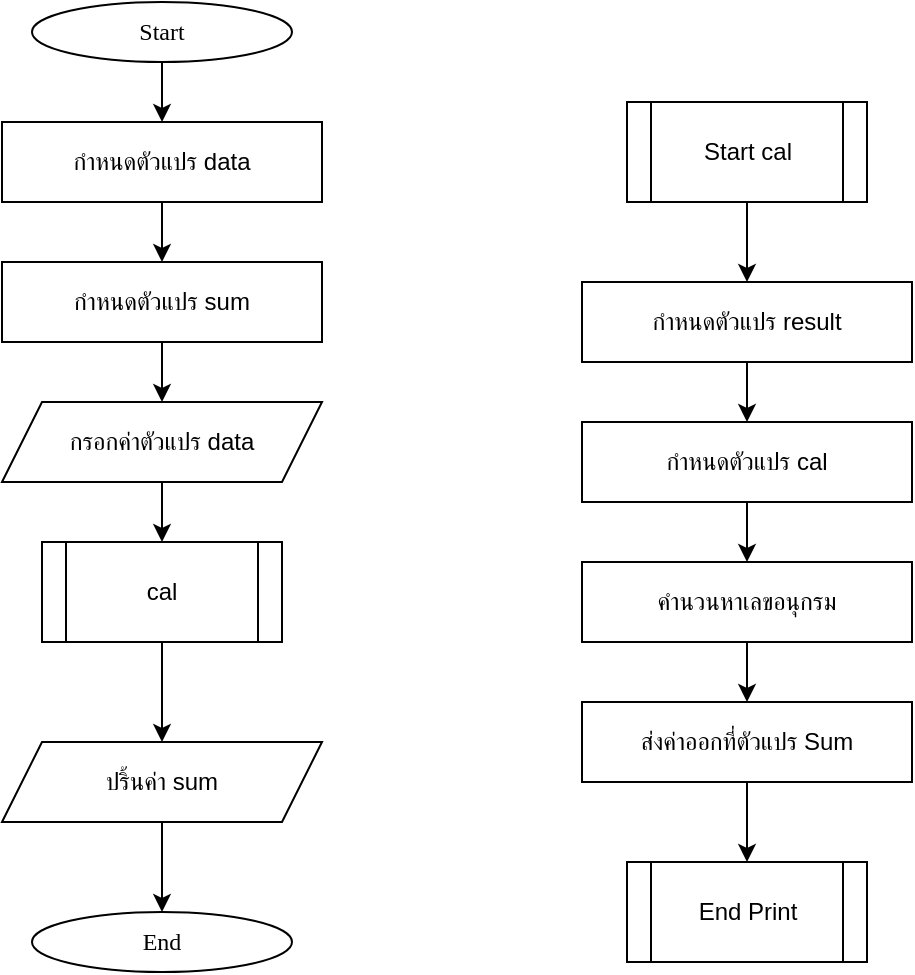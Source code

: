 <mxfile version="25.0.1">
  <diagram name="Page-1" id="DCDBAm9GWgY4urhCUb0I">
    <mxGraphModel dx="1892" dy="1665" grid="1" gridSize="10" guides="1" tooltips="1" connect="1" arrows="1" fold="1" page="1" pageScale="1" pageWidth="850" pageHeight="1100" math="0" shadow="0">
      <root>
        <mxCell id="0" />
        <mxCell id="1" parent="0" />
        <mxCell id="CX06wlLxNlmrgXDIyItP-1" value="" style="edgeStyle=orthogonalEdgeStyle;rounded=0;orthogonalLoop=1;jettySize=auto;html=1;" edge="1" parent="1" source="CX06wlLxNlmrgXDIyItP-2">
          <mxGeometry relative="1" as="geometry">
            <mxPoint x="-589.971" y="-960" as="targetPoint" />
          </mxGeometry>
        </mxCell>
        <mxCell id="CX06wlLxNlmrgXDIyItP-2" value="&lt;font data-font-src=&quot;https://fonts.googleapis.com/css?family=Sarabun&quot; face=&quot;Sarabun&quot;&gt;Start&lt;/font&gt;" style="ellipse;whiteSpace=wrap;html=1;" vertex="1" parent="1">
          <mxGeometry x="-655.0" y="-1020" width="130" height="30" as="geometry" />
        </mxCell>
        <mxCell id="CX06wlLxNlmrgXDIyItP-3" value="" style="edgeStyle=orthogonalEdgeStyle;rounded=0;orthogonalLoop=1;jettySize=auto;html=1;" edge="1" parent="1" source="CX06wlLxNlmrgXDIyItP-4">
          <mxGeometry relative="1" as="geometry">
            <mxPoint x="-590" y="-820" as="targetPoint" />
          </mxGeometry>
        </mxCell>
        <mxCell id="CX06wlLxNlmrgXDIyItP-4" value="กำหนดตัวแปร sum" style="rounded=0;whiteSpace=wrap;html=1;" vertex="1" parent="1">
          <mxGeometry x="-670" y="-890" width="160" height="40" as="geometry" />
        </mxCell>
        <mxCell id="CX06wlLxNlmrgXDIyItP-43" value="" style="edgeStyle=orthogonalEdgeStyle;rounded=0;orthogonalLoop=1;jettySize=auto;html=1;" edge="1" parent="1" source="CX06wlLxNlmrgXDIyItP-12" target="CX06wlLxNlmrgXDIyItP-42">
          <mxGeometry relative="1" as="geometry" />
        </mxCell>
        <mxCell id="CX06wlLxNlmrgXDIyItP-12" value="กรอกค่าตัวแปร data" style="rounded=0;whiteSpace=wrap;html=1;shape=parallelogram;perimeter=parallelogramPerimeter;fixedSize=1;" vertex="1" parent="1">
          <mxGeometry x="-670" y="-820" width="160" height="40" as="geometry" />
        </mxCell>
        <mxCell id="CX06wlLxNlmrgXDIyItP-45" value="" style="edgeStyle=orthogonalEdgeStyle;rounded=0;orthogonalLoop=1;jettySize=auto;html=1;" edge="1" parent="1" source="CX06wlLxNlmrgXDIyItP-14" target="CX06wlLxNlmrgXDIyItP-21">
          <mxGeometry relative="1" as="geometry" />
        </mxCell>
        <mxCell id="CX06wlLxNlmrgXDIyItP-14" value="ปริ้นค่า sum" style="rounded=0;whiteSpace=wrap;html=1;shape=parallelogram;perimeter=parallelogramPerimeter;fixedSize=1;" vertex="1" parent="1">
          <mxGeometry x="-670" y="-650" width="160" height="40" as="geometry" />
        </mxCell>
        <mxCell id="CX06wlLxNlmrgXDIyItP-15" value="" style="edgeStyle=orthogonalEdgeStyle;rounded=0;orthogonalLoop=1;jettySize=auto;html=1;" edge="1" parent="1" source="CX06wlLxNlmrgXDIyItP-16">
          <mxGeometry relative="1" as="geometry">
            <mxPoint x="-297.5" y="-880" as="targetPoint" />
          </mxGeometry>
        </mxCell>
        <mxCell id="CX06wlLxNlmrgXDIyItP-16" value="Start cal" style="shape=process;whiteSpace=wrap;html=1;backgroundOutline=1;" vertex="1" parent="1">
          <mxGeometry x="-357.5" y="-970" width="120" height="50" as="geometry" />
        </mxCell>
        <mxCell id="CX06wlLxNlmrgXDIyItP-18" style="edgeStyle=orthogonalEdgeStyle;rounded=0;orthogonalLoop=1;jettySize=auto;html=1;entryX=0.5;entryY=0;entryDx=0;entryDy=0;" edge="1" parent="1" source="CX06wlLxNlmrgXDIyItP-19" target="CX06wlLxNlmrgXDIyItP-4">
          <mxGeometry relative="1" as="geometry" />
        </mxCell>
        <mxCell id="CX06wlLxNlmrgXDIyItP-19" value="กำหนดตัวแปร data" style="rounded=0;whiteSpace=wrap;html=1;" vertex="1" parent="1">
          <mxGeometry x="-670" y="-960" width="160" height="40" as="geometry" />
        </mxCell>
        <mxCell id="CX06wlLxNlmrgXDIyItP-20" value="End Print" style="shape=process;whiteSpace=wrap;html=1;backgroundOutline=1;" vertex="1" parent="1">
          <mxGeometry x="-357.5" y="-590" width="120" height="50" as="geometry" />
        </mxCell>
        <mxCell id="CX06wlLxNlmrgXDIyItP-21" value="&lt;font data-font-src=&quot;https://fonts.googleapis.com/css?family=Sarabun&quot; face=&quot;Sarabun&quot;&gt;End&lt;/font&gt;" style="ellipse;whiteSpace=wrap;html=1;" vertex="1" parent="1">
          <mxGeometry x="-655.0" y="-565" width="130" height="30" as="geometry" />
        </mxCell>
        <mxCell id="CX06wlLxNlmrgXDIyItP-26" value="" style="edgeStyle=orthogonalEdgeStyle;rounded=0;orthogonalLoop=1;jettySize=auto;html=1;" edge="1" parent="1" source="CX06wlLxNlmrgXDIyItP-27" target="CX06wlLxNlmrgXDIyItP-31">
          <mxGeometry relative="1" as="geometry" />
        </mxCell>
        <mxCell id="CX06wlLxNlmrgXDIyItP-27" value="กำหนดตัวแปร result" style="shape=label;whiteSpace=wrap;html=1;fixedSize=1;rounded=0;" vertex="1" parent="1">
          <mxGeometry x="-380" y="-880" width="165" height="40" as="geometry" />
        </mxCell>
        <mxCell id="CX06wlLxNlmrgXDIyItP-40" value="" style="edgeStyle=orthogonalEdgeStyle;rounded=0;orthogonalLoop=1;jettySize=auto;html=1;" edge="1" parent="1" source="CX06wlLxNlmrgXDIyItP-29" target="CX06wlLxNlmrgXDIyItP-39">
          <mxGeometry relative="1" as="geometry" />
        </mxCell>
        <mxCell id="CX06wlLxNlmrgXDIyItP-29" value="คำนวนหาเลขอนุกรม" style="shape=label;whiteSpace=wrap;html=1;fixedSize=1;rounded=0;" vertex="1" parent="1">
          <mxGeometry x="-380" y="-740" width="165" height="40" as="geometry" />
        </mxCell>
        <mxCell id="CX06wlLxNlmrgXDIyItP-30" value="" style="edgeStyle=orthogonalEdgeStyle;rounded=0;orthogonalLoop=1;jettySize=auto;html=1;" edge="1" parent="1" source="CX06wlLxNlmrgXDIyItP-31" target="CX06wlLxNlmrgXDIyItP-29">
          <mxGeometry relative="1" as="geometry" />
        </mxCell>
        <mxCell id="CX06wlLxNlmrgXDIyItP-31" value="กำหนดตัวแปร cal" style="shape=label;whiteSpace=wrap;html=1;fixedSize=1;rounded=0;" vertex="1" parent="1">
          <mxGeometry x="-380" y="-810" width="165" height="40" as="geometry" />
        </mxCell>
        <mxCell id="CX06wlLxNlmrgXDIyItP-41" value="" style="edgeStyle=orthogonalEdgeStyle;rounded=0;orthogonalLoop=1;jettySize=auto;html=1;" edge="1" parent="1" source="CX06wlLxNlmrgXDIyItP-39" target="CX06wlLxNlmrgXDIyItP-20">
          <mxGeometry relative="1" as="geometry" />
        </mxCell>
        <mxCell id="CX06wlLxNlmrgXDIyItP-39" value="ส่งค่าออกที่ตัวแปร Sum" style="shape=label;whiteSpace=wrap;html=1;fixedSize=1;rounded=0;" vertex="1" parent="1">
          <mxGeometry x="-380" y="-670" width="165" height="40" as="geometry" />
        </mxCell>
        <mxCell id="CX06wlLxNlmrgXDIyItP-44" value="" style="edgeStyle=orthogonalEdgeStyle;rounded=0;orthogonalLoop=1;jettySize=auto;html=1;" edge="1" parent="1" source="CX06wlLxNlmrgXDIyItP-42" target="CX06wlLxNlmrgXDIyItP-14">
          <mxGeometry relative="1" as="geometry" />
        </mxCell>
        <mxCell id="CX06wlLxNlmrgXDIyItP-42" value="cal" style="shape=process;whiteSpace=wrap;html=1;backgroundOutline=1;" vertex="1" parent="1">
          <mxGeometry x="-650" y="-750" width="120" height="50" as="geometry" />
        </mxCell>
      </root>
    </mxGraphModel>
  </diagram>
</mxfile>
